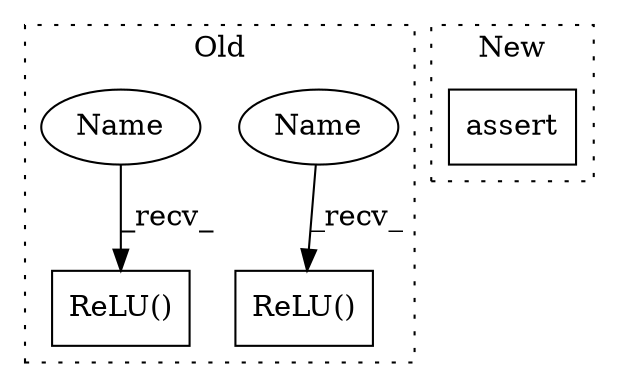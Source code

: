 digraph G {
subgraph cluster0 {
1 [label="ReLU()" a="75" s="2807" l="9" shape="box"];
3 [label="ReLU()" a="75" s="2617" l="9" shape="box"];
4 [label="Name" a="87" s="2807" l="2" shape="ellipse"];
5 [label="Name" a="87" s="2617" l="2" shape="ellipse"];
label = "Old";
style="dotted";
}
subgraph cluster1 {
2 [label="assert" a="65" s="2189" l="7" shape="box"];
label = "New";
style="dotted";
}
4 -> 1 [label="_recv_"];
5 -> 3 [label="_recv_"];
}